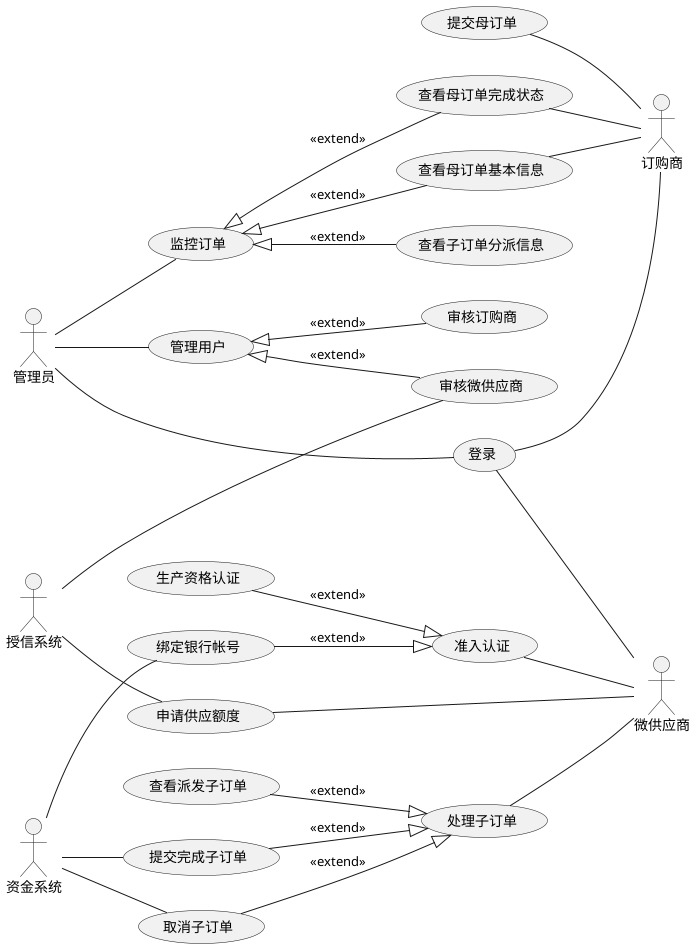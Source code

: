 @startuml

''' 布局信息
left to right direction

''' 以下部分描述了各个角色
:微供应商: as MiniProvider
:订购商: as Client
:管理员: as Admin
:授信系统: as CreditSys
:资金系统: as FundSys

''' 以下部分描述了各个用例
''' 注意由于使用了从左到右布局, 故连线方向up down等需旋转90度

MiniProvider -up- (登录)
MiniProvider -up- (准入认证)
MiniProvider -up- (申请供应额度)
MiniProvider -up- (处理子订单)

(生产资格认证) --|> (准入认证) : <<extend>>
(绑定银行帐号) --|> (准入认证) : <<extend>>
(查看派发子订单) --|> (处理子订单) : <<extend>>
(提交完成子订单) --|> (处理子订单) : <<extend>>
(取消子订单) --|> (处理子订单) : <<extend>>

Client -up- (登录)
Client -up- (提交母订单)
Client -up- (查看母订单基本信息)
Client -up- (查看母订单完成状态)

together {
    Admin -- (登录)
    Admin -- (监控订单)
    Admin -- (管理用户)
    (管理用户) <|-- (审核微供应商) : <<extend>>
    (管理用户) <|-- (审核订购商) : <<extend>>
    (监控订单) <|-- (查看母订单基本信息) : <<extend>>
    (监控订单) <|-- (查看母订单完成状态) : <<extend>>
    (监控订单) <|-- (查看子订单分派信息) : <<extend>>

    CreditSys -- (申请供应额度)
    CreditSys -- (审核微供应商)
    FundSys -- (取消子订单)
    FundSys -- (提交完成子订单)
    FundSys -- (绑定银行帐号)
}

''' 用于控制布局的连线, 不显示

(提交母订单) -[hidden]right- (查看母订单完成状态)
(生产资格认证) -[hidden]right- (绑定银行帐号)
(绑定银行帐号) -[hidden]right- (申请供应额度)
(申请供应额度) -[hidden]right- (查看派发子订单)
(查看派发子订单) -[hidden]right- (提交完成子订单)
(查看派发子订单) -[hidden]right- (取消子订单)
@enduml